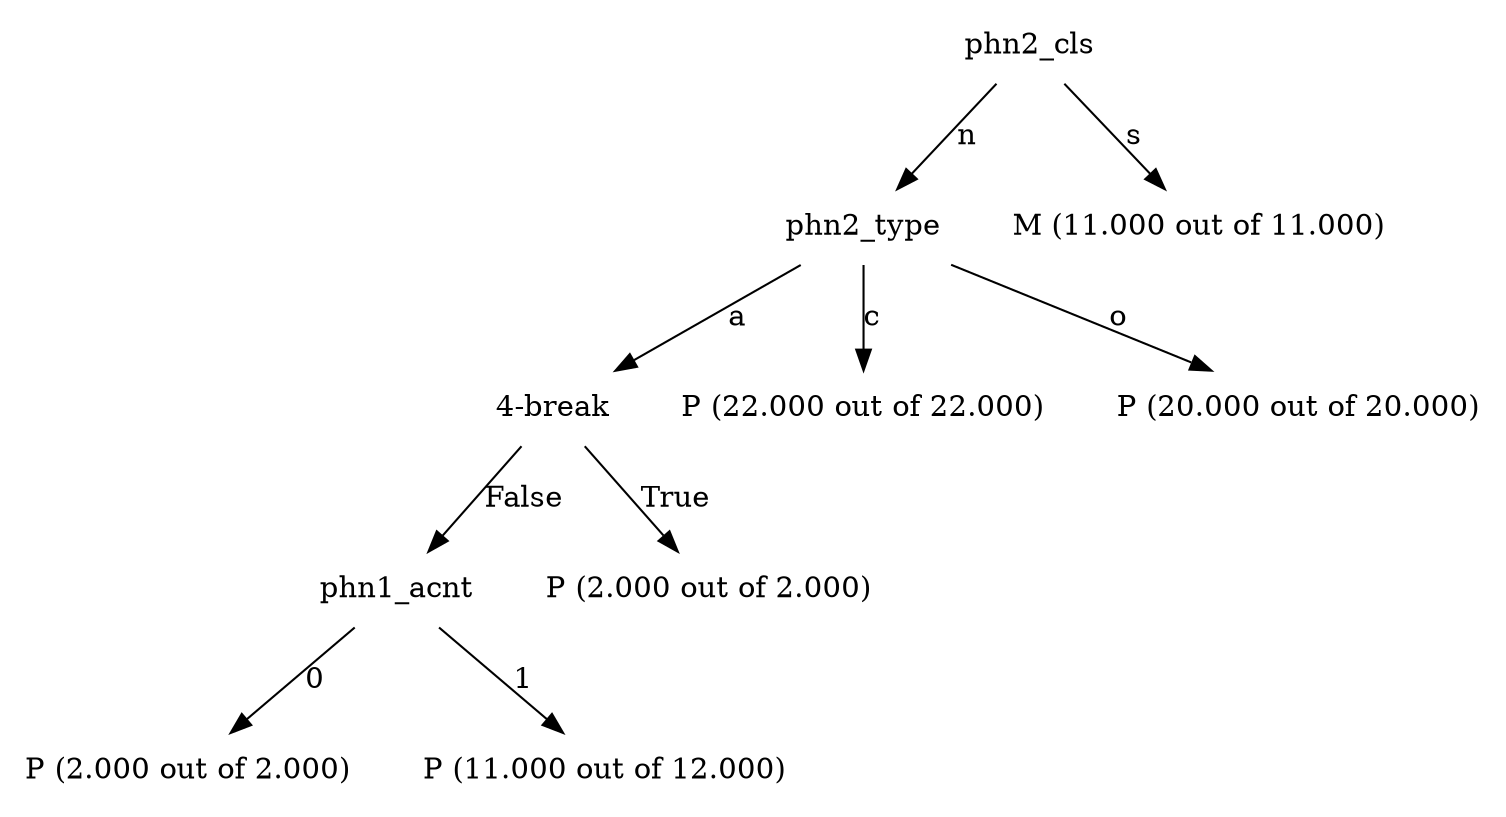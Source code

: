 digraph G {
"bg==" [ shape=plaintext label="phn2_cls"]
"bg==" -> "bi0y" [ label="n" ]
"bi0y" [ shape=plaintext label="phn2_type"]
"bi0y" -> "bi0yLTE=" [ label="a" ]
"bi0yLTE=" [ shape=plaintext label="4-break"]
"bi0yLTE=" -> "bi0yLTEtMA==" [ label="False" ]
"bi0yLTEtMA==" [ shape=plaintext label="phn1_acnt"]
"bi0yLTEtMA==" -> "bi0yLTEtMC0w" [ label="0" ]
"bi0yLTEtMC0w" [ shape=plaintext label="P (2.000 out of 2.000)"]
"bi0yLTEtMA==" -> "bi0yLTEtMC0x" [ label="1" ]
"bi0yLTEtMC0x" [ shape=plaintext label="P (11.000 out of 12.000)"]
"bi0yLTE=" -> "bi0yLTEtMQ==" [ label="True" ]
"bi0yLTEtMQ==" [ shape=plaintext label="P (2.000 out of 2.000)"]
"bi0y" -> "bi0yLTI=" [ label="c" ]
"bi0yLTI=" [ shape=plaintext label="P (22.000 out of 22.000)"]
"bi0y" -> "bi0yLTM=" [ label="o" ]
"bi0yLTM=" [ shape=plaintext label="P (20.000 out of 20.000)"]
"bg==" -> "bi0z" [ label="s" ]
"bi0z" [ shape=plaintext label="M (11.000 out of 11.000)"]
}
